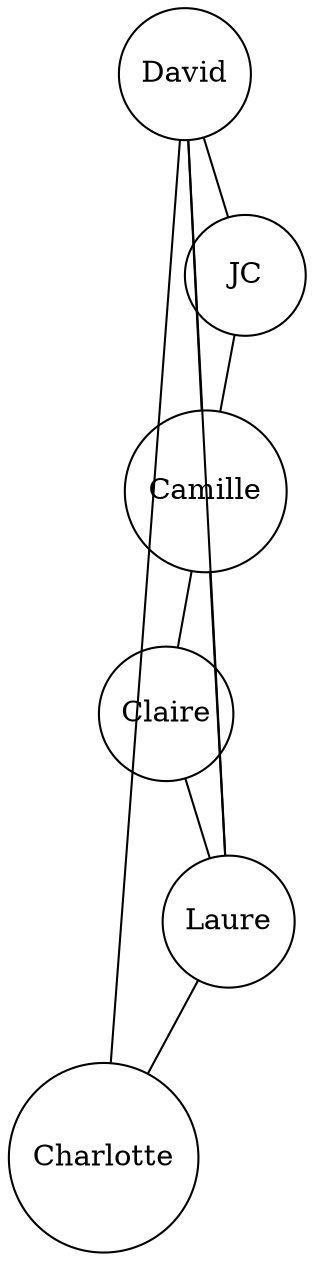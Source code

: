  digraph G {
 node [shape=circle width=.8 ];
 edge [arrowhead=none];
 splines=false;

Claire -> Laure;
Laure -> Charlotte;
David -> Laure;
JC -> Camille;
Camille -> Laure;
David -> JC;
Camille -> David;
Camille -> Claire;
David -> Charlotte;

 }


